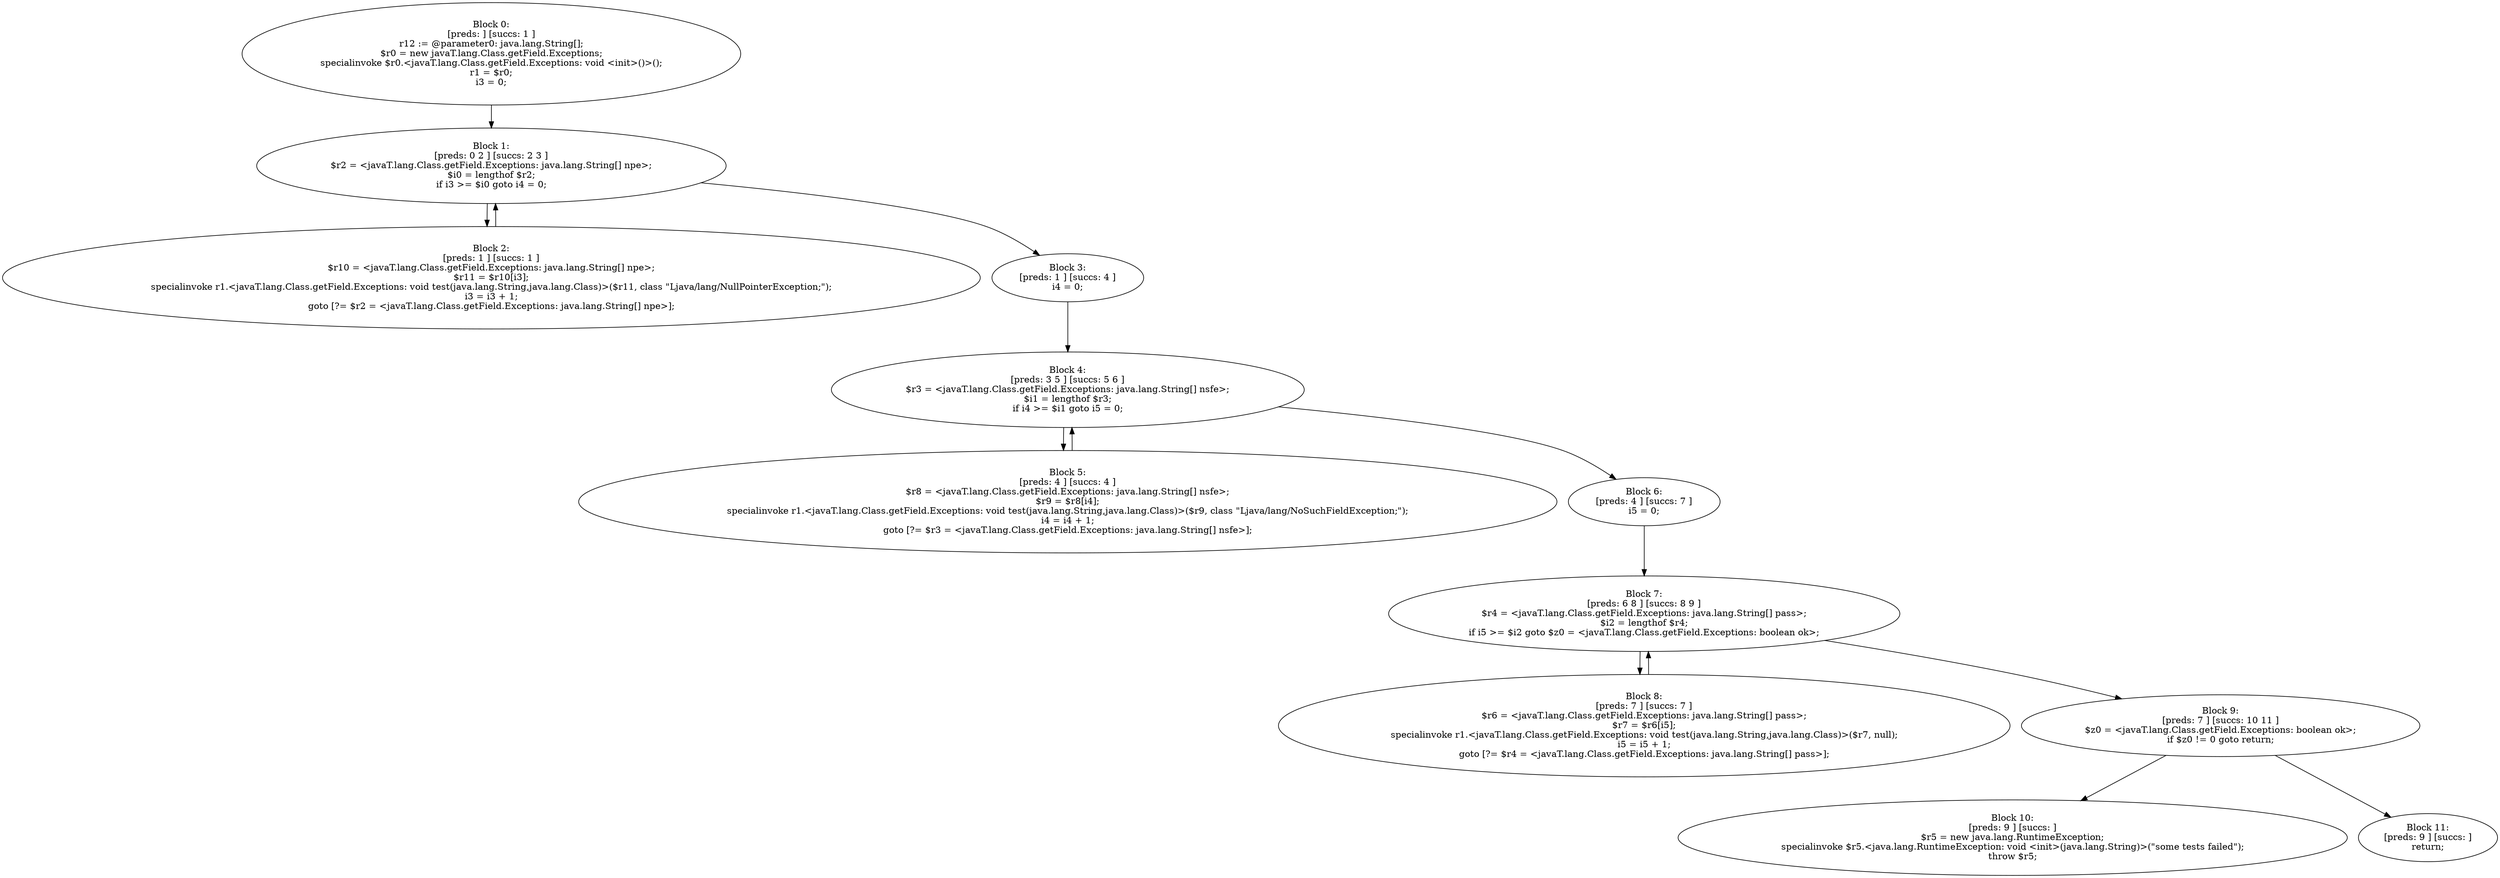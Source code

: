 digraph "unitGraph" {
    "Block 0:
[preds: ] [succs: 1 ]
r12 := @parameter0: java.lang.String[];
$r0 = new javaT.lang.Class.getField.Exceptions;
specialinvoke $r0.<javaT.lang.Class.getField.Exceptions: void <init>()>();
r1 = $r0;
i3 = 0;
"
    "Block 1:
[preds: 0 2 ] [succs: 2 3 ]
$r2 = <javaT.lang.Class.getField.Exceptions: java.lang.String[] npe>;
$i0 = lengthof $r2;
if i3 >= $i0 goto i4 = 0;
"
    "Block 2:
[preds: 1 ] [succs: 1 ]
$r10 = <javaT.lang.Class.getField.Exceptions: java.lang.String[] npe>;
$r11 = $r10[i3];
specialinvoke r1.<javaT.lang.Class.getField.Exceptions: void test(java.lang.String,java.lang.Class)>($r11, class \"Ljava/lang/NullPointerException;\");
i3 = i3 + 1;
goto [?= $r2 = <javaT.lang.Class.getField.Exceptions: java.lang.String[] npe>];
"
    "Block 3:
[preds: 1 ] [succs: 4 ]
i4 = 0;
"
    "Block 4:
[preds: 3 5 ] [succs: 5 6 ]
$r3 = <javaT.lang.Class.getField.Exceptions: java.lang.String[] nsfe>;
$i1 = lengthof $r3;
if i4 >= $i1 goto i5 = 0;
"
    "Block 5:
[preds: 4 ] [succs: 4 ]
$r8 = <javaT.lang.Class.getField.Exceptions: java.lang.String[] nsfe>;
$r9 = $r8[i4];
specialinvoke r1.<javaT.lang.Class.getField.Exceptions: void test(java.lang.String,java.lang.Class)>($r9, class \"Ljava/lang/NoSuchFieldException;\");
i4 = i4 + 1;
goto [?= $r3 = <javaT.lang.Class.getField.Exceptions: java.lang.String[] nsfe>];
"
    "Block 6:
[preds: 4 ] [succs: 7 ]
i5 = 0;
"
    "Block 7:
[preds: 6 8 ] [succs: 8 9 ]
$r4 = <javaT.lang.Class.getField.Exceptions: java.lang.String[] pass>;
$i2 = lengthof $r4;
if i5 >= $i2 goto $z0 = <javaT.lang.Class.getField.Exceptions: boolean ok>;
"
    "Block 8:
[preds: 7 ] [succs: 7 ]
$r6 = <javaT.lang.Class.getField.Exceptions: java.lang.String[] pass>;
$r7 = $r6[i5];
specialinvoke r1.<javaT.lang.Class.getField.Exceptions: void test(java.lang.String,java.lang.Class)>($r7, null);
i5 = i5 + 1;
goto [?= $r4 = <javaT.lang.Class.getField.Exceptions: java.lang.String[] pass>];
"
    "Block 9:
[preds: 7 ] [succs: 10 11 ]
$z0 = <javaT.lang.Class.getField.Exceptions: boolean ok>;
if $z0 != 0 goto return;
"
    "Block 10:
[preds: 9 ] [succs: ]
$r5 = new java.lang.RuntimeException;
specialinvoke $r5.<java.lang.RuntimeException: void <init>(java.lang.String)>(\"some tests failed\");
throw $r5;
"
    "Block 11:
[preds: 9 ] [succs: ]
return;
"
    "Block 0:
[preds: ] [succs: 1 ]
r12 := @parameter0: java.lang.String[];
$r0 = new javaT.lang.Class.getField.Exceptions;
specialinvoke $r0.<javaT.lang.Class.getField.Exceptions: void <init>()>();
r1 = $r0;
i3 = 0;
"->"Block 1:
[preds: 0 2 ] [succs: 2 3 ]
$r2 = <javaT.lang.Class.getField.Exceptions: java.lang.String[] npe>;
$i0 = lengthof $r2;
if i3 >= $i0 goto i4 = 0;
";
    "Block 1:
[preds: 0 2 ] [succs: 2 3 ]
$r2 = <javaT.lang.Class.getField.Exceptions: java.lang.String[] npe>;
$i0 = lengthof $r2;
if i3 >= $i0 goto i4 = 0;
"->"Block 2:
[preds: 1 ] [succs: 1 ]
$r10 = <javaT.lang.Class.getField.Exceptions: java.lang.String[] npe>;
$r11 = $r10[i3];
specialinvoke r1.<javaT.lang.Class.getField.Exceptions: void test(java.lang.String,java.lang.Class)>($r11, class \"Ljava/lang/NullPointerException;\");
i3 = i3 + 1;
goto [?= $r2 = <javaT.lang.Class.getField.Exceptions: java.lang.String[] npe>];
";
    "Block 1:
[preds: 0 2 ] [succs: 2 3 ]
$r2 = <javaT.lang.Class.getField.Exceptions: java.lang.String[] npe>;
$i0 = lengthof $r2;
if i3 >= $i0 goto i4 = 0;
"->"Block 3:
[preds: 1 ] [succs: 4 ]
i4 = 0;
";
    "Block 2:
[preds: 1 ] [succs: 1 ]
$r10 = <javaT.lang.Class.getField.Exceptions: java.lang.String[] npe>;
$r11 = $r10[i3];
specialinvoke r1.<javaT.lang.Class.getField.Exceptions: void test(java.lang.String,java.lang.Class)>($r11, class \"Ljava/lang/NullPointerException;\");
i3 = i3 + 1;
goto [?= $r2 = <javaT.lang.Class.getField.Exceptions: java.lang.String[] npe>];
"->"Block 1:
[preds: 0 2 ] [succs: 2 3 ]
$r2 = <javaT.lang.Class.getField.Exceptions: java.lang.String[] npe>;
$i0 = lengthof $r2;
if i3 >= $i0 goto i4 = 0;
";
    "Block 3:
[preds: 1 ] [succs: 4 ]
i4 = 0;
"->"Block 4:
[preds: 3 5 ] [succs: 5 6 ]
$r3 = <javaT.lang.Class.getField.Exceptions: java.lang.String[] nsfe>;
$i1 = lengthof $r3;
if i4 >= $i1 goto i5 = 0;
";
    "Block 4:
[preds: 3 5 ] [succs: 5 6 ]
$r3 = <javaT.lang.Class.getField.Exceptions: java.lang.String[] nsfe>;
$i1 = lengthof $r3;
if i4 >= $i1 goto i5 = 0;
"->"Block 5:
[preds: 4 ] [succs: 4 ]
$r8 = <javaT.lang.Class.getField.Exceptions: java.lang.String[] nsfe>;
$r9 = $r8[i4];
specialinvoke r1.<javaT.lang.Class.getField.Exceptions: void test(java.lang.String,java.lang.Class)>($r9, class \"Ljava/lang/NoSuchFieldException;\");
i4 = i4 + 1;
goto [?= $r3 = <javaT.lang.Class.getField.Exceptions: java.lang.String[] nsfe>];
";
    "Block 4:
[preds: 3 5 ] [succs: 5 6 ]
$r3 = <javaT.lang.Class.getField.Exceptions: java.lang.String[] nsfe>;
$i1 = lengthof $r3;
if i4 >= $i1 goto i5 = 0;
"->"Block 6:
[preds: 4 ] [succs: 7 ]
i5 = 0;
";
    "Block 5:
[preds: 4 ] [succs: 4 ]
$r8 = <javaT.lang.Class.getField.Exceptions: java.lang.String[] nsfe>;
$r9 = $r8[i4];
specialinvoke r1.<javaT.lang.Class.getField.Exceptions: void test(java.lang.String,java.lang.Class)>($r9, class \"Ljava/lang/NoSuchFieldException;\");
i4 = i4 + 1;
goto [?= $r3 = <javaT.lang.Class.getField.Exceptions: java.lang.String[] nsfe>];
"->"Block 4:
[preds: 3 5 ] [succs: 5 6 ]
$r3 = <javaT.lang.Class.getField.Exceptions: java.lang.String[] nsfe>;
$i1 = lengthof $r3;
if i4 >= $i1 goto i5 = 0;
";
    "Block 6:
[preds: 4 ] [succs: 7 ]
i5 = 0;
"->"Block 7:
[preds: 6 8 ] [succs: 8 9 ]
$r4 = <javaT.lang.Class.getField.Exceptions: java.lang.String[] pass>;
$i2 = lengthof $r4;
if i5 >= $i2 goto $z0 = <javaT.lang.Class.getField.Exceptions: boolean ok>;
";
    "Block 7:
[preds: 6 8 ] [succs: 8 9 ]
$r4 = <javaT.lang.Class.getField.Exceptions: java.lang.String[] pass>;
$i2 = lengthof $r4;
if i5 >= $i2 goto $z0 = <javaT.lang.Class.getField.Exceptions: boolean ok>;
"->"Block 8:
[preds: 7 ] [succs: 7 ]
$r6 = <javaT.lang.Class.getField.Exceptions: java.lang.String[] pass>;
$r7 = $r6[i5];
specialinvoke r1.<javaT.lang.Class.getField.Exceptions: void test(java.lang.String,java.lang.Class)>($r7, null);
i5 = i5 + 1;
goto [?= $r4 = <javaT.lang.Class.getField.Exceptions: java.lang.String[] pass>];
";
    "Block 7:
[preds: 6 8 ] [succs: 8 9 ]
$r4 = <javaT.lang.Class.getField.Exceptions: java.lang.String[] pass>;
$i2 = lengthof $r4;
if i5 >= $i2 goto $z0 = <javaT.lang.Class.getField.Exceptions: boolean ok>;
"->"Block 9:
[preds: 7 ] [succs: 10 11 ]
$z0 = <javaT.lang.Class.getField.Exceptions: boolean ok>;
if $z0 != 0 goto return;
";
    "Block 8:
[preds: 7 ] [succs: 7 ]
$r6 = <javaT.lang.Class.getField.Exceptions: java.lang.String[] pass>;
$r7 = $r6[i5];
specialinvoke r1.<javaT.lang.Class.getField.Exceptions: void test(java.lang.String,java.lang.Class)>($r7, null);
i5 = i5 + 1;
goto [?= $r4 = <javaT.lang.Class.getField.Exceptions: java.lang.String[] pass>];
"->"Block 7:
[preds: 6 8 ] [succs: 8 9 ]
$r4 = <javaT.lang.Class.getField.Exceptions: java.lang.String[] pass>;
$i2 = lengthof $r4;
if i5 >= $i2 goto $z0 = <javaT.lang.Class.getField.Exceptions: boolean ok>;
";
    "Block 9:
[preds: 7 ] [succs: 10 11 ]
$z0 = <javaT.lang.Class.getField.Exceptions: boolean ok>;
if $z0 != 0 goto return;
"->"Block 10:
[preds: 9 ] [succs: ]
$r5 = new java.lang.RuntimeException;
specialinvoke $r5.<java.lang.RuntimeException: void <init>(java.lang.String)>(\"some tests failed\");
throw $r5;
";
    "Block 9:
[preds: 7 ] [succs: 10 11 ]
$z0 = <javaT.lang.Class.getField.Exceptions: boolean ok>;
if $z0 != 0 goto return;
"->"Block 11:
[preds: 9 ] [succs: ]
return;
";
}
